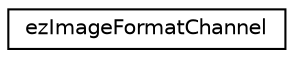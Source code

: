 digraph "Graphical Class Hierarchy"
{
 // LATEX_PDF_SIZE
  edge [fontname="Helvetica",fontsize="10",labelfontname="Helvetica",labelfontsize="10"];
  node [fontname="Helvetica",fontsize="10",shape=record];
  rankdir="LR";
  Node0 [label="ezImageFormatChannel",height=0.2,width=0.4,color="black", fillcolor="white", style="filled",URL="$d8/de0/structez_image_format_channel.htm",tooltip="Enum describing the channel of an image format."];
}
